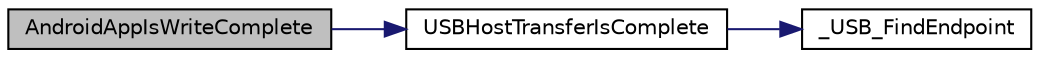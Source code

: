 digraph "AndroidAppIsWriteComplete"
{
  edge [fontname="Helvetica",fontsize="10",labelfontname="Helvetica",labelfontsize="10"];
  node [fontname="Helvetica",fontsize="10",shape=record];
  rankdir="LR";
  Node1 [label="AndroidAppIsWriteComplete",height=0.2,width=0.4,color="black", fillcolor="grey75", style="filled", fontcolor="black"];
  Node1 -> Node2 [color="midnightblue",fontsize="10",style="solid"];
  Node2 [label="USBHostTransferIsComplete",height=0.2,width=0.4,color="black", fillcolor="white", style="filled",URL="$usb__host_8h.html#a26b9b9a870ffeb6c777519aa51717623"];
  Node2 -> Node3 [color="midnightblue",fontsize="10",style="solid"];
  Node3 [label="_USB_FindEndpoint",height=0.2,width=0.4,color="black", fillcolor="white", style="filled",URL="$usb__host_8c.html#ae449b4da12d04e5c006874382c84caab"];
}
